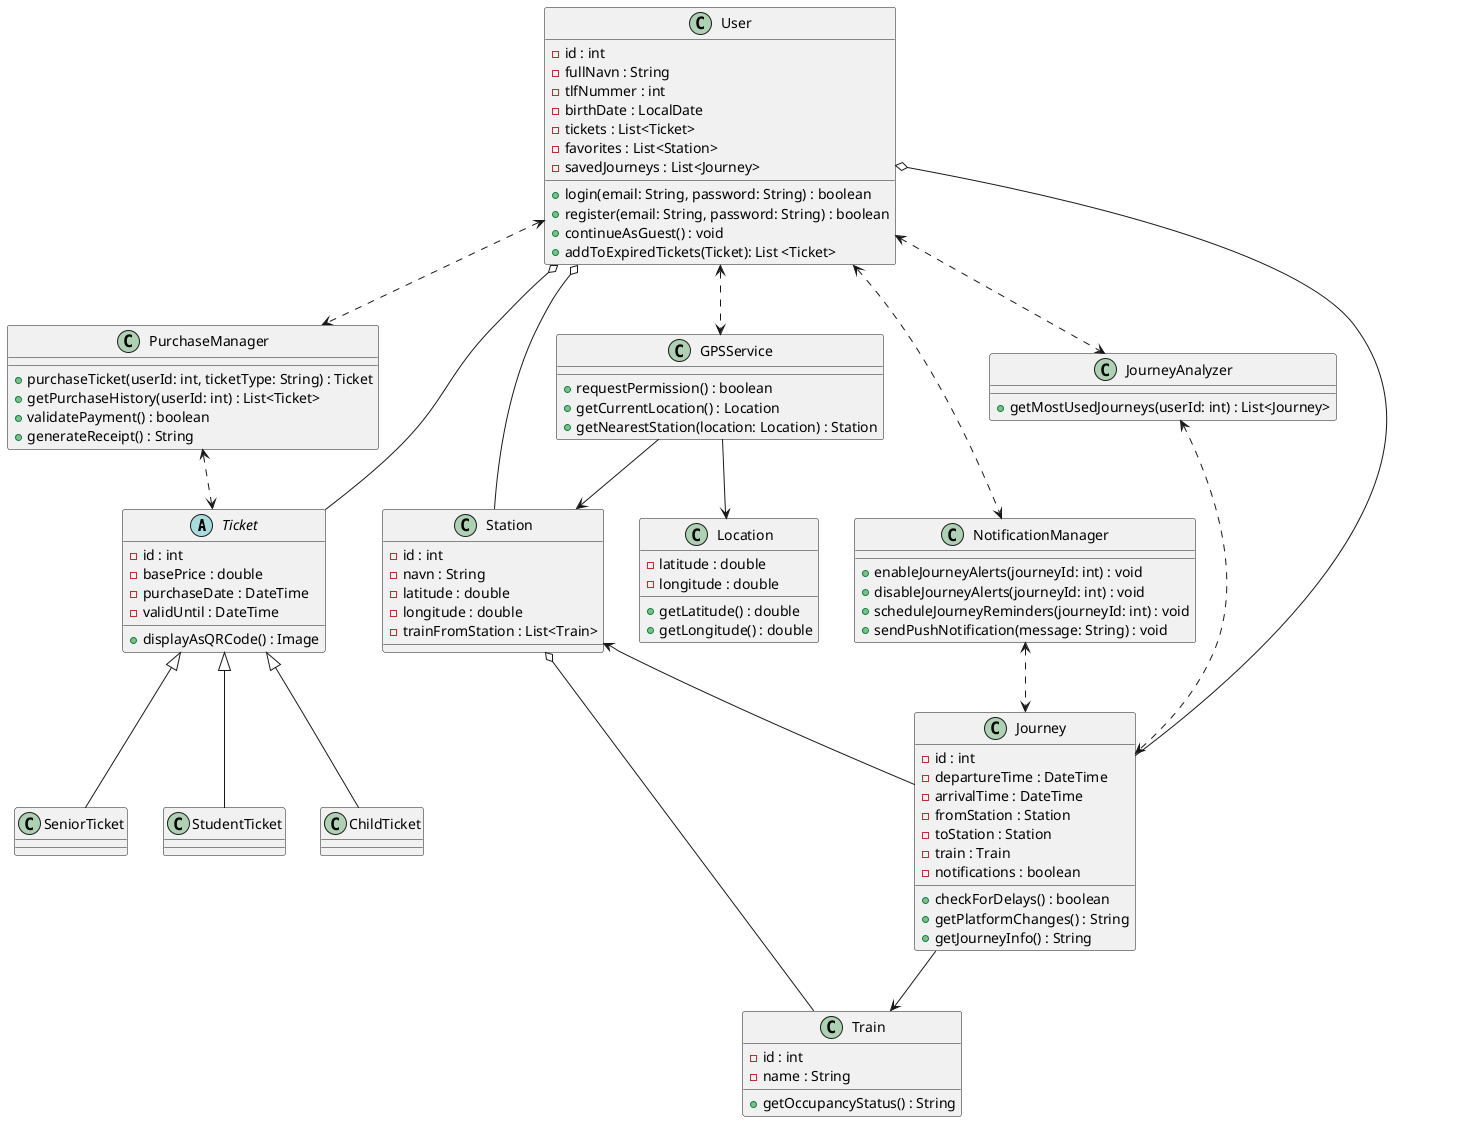 @startuml

abstract class Ticket {
    - id : int
    - basePrice : double
    - purchaseDate : DateTime
    - validUntil : DateTime

    + displayAsQRCode() : Image

}

class StudentTicket
class ChildTicket
class SeniorTicket

Ticket <|-- StudentTicket
Ticket <|-- ChildTicket
Ticket <|-- SeniorTicket

class User {
    - id : int
    - fullNavn : String
    - tlfNummer : int
    - birthDate : LocalDate
    - tickets : List<Ticket>
    - favorites : List<Station>
    - savedJourneys : List<Journey>
    + login(email: String, password: String) : boolean
    + register(email: String, password: String) : boolean
    + continueAsGuest() : void
    + addToExpiredTickets(Ticket): List <Ticket>
}

class NotificationManager {
    + enableJourneyAlerts(journeyId: int) : void
    + disableJourneyAlerts(journeyId: int) : void
    + scheduleJourneyReminders(journeyId: int) : void
    + sendPushNotification(message: String) : void
}

class PurchaseManager {
    + purchaseTicket(userId: int, ticketType: String) : Ticket
    + getPurchaseHistory(userId: int) : List<Ticket>
    + validatePayment() : boolean
    + generateReceipt() : String
}

class JourneyAnalyzer {
    + getMostUsedJourneys(userId: int) : List<Journey>
}

class GPSService {
    + requestPermission() : boolean
    + getCurrentLocation() : Location
    + getNearestStation(location: Location) : Station
}

class Location {
    - latitude : double
    - longitude : double
    + getLatitude() : double
    + getLongitude() : double
}

class Train {
    - id : int
    - name : String
    + getOccupancyStatus() : String
}

class Station {
    - id : int
    - navn : String
    - latitude : double
    - longitude : double
    - trainFromStation : List<Train>
}

class Journey {
    - id : int
    - departureTime : DateTime
    - arrivalTime : DateTime
    - fromStation : Station
    - toStation : Station
    - train : Train
    - notifications : boolean
    + checkForDelays() : boolean
    + getPlatformChanges() : String
    + getJourneyInfo() : String
}

User <..> NotificationManager
User <..> PurchaseManager
User <..> JourneyAnalyzer
User <..> GPSService

PurchaseManager <..> Ticket
NotificationManager <..> Journey
JourneyAnalyzer <..> Journey
GPSService --> Station
GPSService --> Location

User o-- Ticket
Station o-- Train
User o-- Station
Station <-- Journey
Journey --> Train
Journey --o User


@enduml
